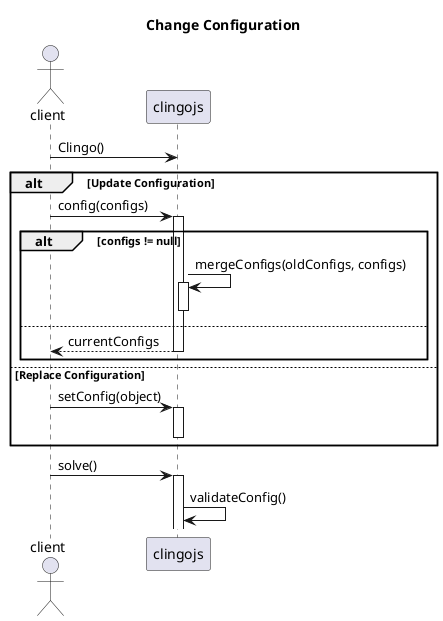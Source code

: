 @startuml
title Change Configuration

actor client

client -> clingojs : Clingo()

alt Update Configuration

    client -> clingojs ++ : config(configs)
    alt configs != null
        clingojs -> clingojs ++ : mergeConfigs(oldConfigs, configs)
        deactivate
    else 
        clingojs --> client -- : currentConfigs
    end
else Replace Configuration

    client -> clingojs ++ : setConfig(object) 
    deactivate

end 

client -> clingojs ++ : solve()
clingojs -> clingojs : validateConfig()

@enduml